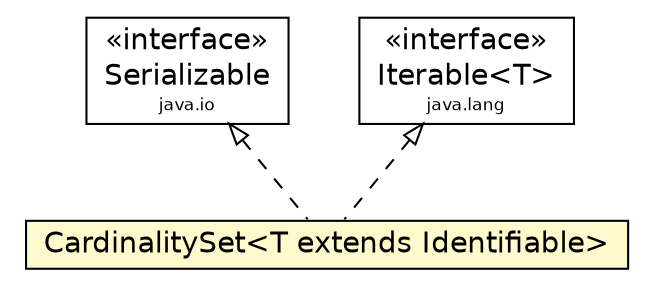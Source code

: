 #!/usr/local/bin/dot
#
# Class diagram 
# Generated by UMLGraph version R5_6_6-1-g9240c4 (http://www.umlgraph.org/)
#

digraph G {
	edge [fontname="Helvetica",fontsize=10,labelfontname="Helvetica",labelfontsize=10];
	node [fontname="Helvetica",fontsize=10,shape=plaintext];
	nodesep=0.25;
	ranksep=0.5;
	// moise.os.CardinalitySet<T extends moise.common.Identifiable>
	c2645 [label=<<table title="moise.os.CardinalitySet" border="0" cellborder="1" cellspacing="0" cellpadding="2" port="p" bgcolor="lemonChiffon" href="./CardinalitySet.html">
		<tr><td><table border="0" cellspacing="0" cellpadding="1">
<tr><td align="center" balign="center"> CardinalitySet&lt;T extends Identifiable&gt; </td></tr>
		</table></td></tr>
		</table>>, URL="./CardinalitySet.html", fontname="Helvetica", fontcolor="black", fontsize=14.0];
	//moise.os.CardinalitySet<T extends moise.common.Identifiable> implements java.io.Serializable
	c2734:p -> c2645:p [dir=back,arrowtail=empty,style=dashed];
	//moise.os.CardinalitySet<T extends moise.common.Identifiable> implements java.lang.Iterable<T>
	c2735:p -> c2645:p [dir=back,arrowtail=empty,style=dashed];
	// java.io.Serializable
	c2734 [label=<<table title="java.io.Serializable" border="0" cellborder="1" cellspacing="0" cellpadding="2" port="p" href="http://java.sun.com/j2se/1.4.2/docs/api/java/io/Serializable.html">
		<tr><td><table border="0" cellspacing="0" cellpadding="1">
<tr><td align="center" balign="center"> &#171;interface&#187; </td></tr>
<tr><td align="center" balign="center"> Serializable </td></tr>
<tr><td align="center" balign="center"><font point-size="8.0"> java.io </font></td></tr>
		</table></td></tr>
		</table>>, URL="http://java.sun.com/j2se/1.4.2/docs/api/java/io/Serializable.html", fontname="Helvetica", fontcolor="black", fontsize=14.0];
	// java.lang.Iterable<T>
	c2735 [label=<<table title="java.lang.Iterable" border="0" cellborder="1" cellspacing="0" cellpadding="2" port="p" href="http://java.sun.com/j2se/1.4.2/docs/api/java/lang/Iterable.html">
		<tr><td><table border="0" cellspacing="0" cellpadding="1">
<tr><td align="center" balign="center"> &#171;interface&#187; </td></tr>
<tr><td align="center" balign="center"> Iterable&lt;T&gt; </td></tr>
<tr><td align="center" balign="center"><font point-size="8.0"> java.lang </font></td></tr>
		</table></td></tr>
		</table>>, URL="http://java.sun.com/j2se/1.4.2/docs/api/java/lang/Iterable.html", fontname="Helvetica", fontcolor="black", fontsize=14.0];
}

